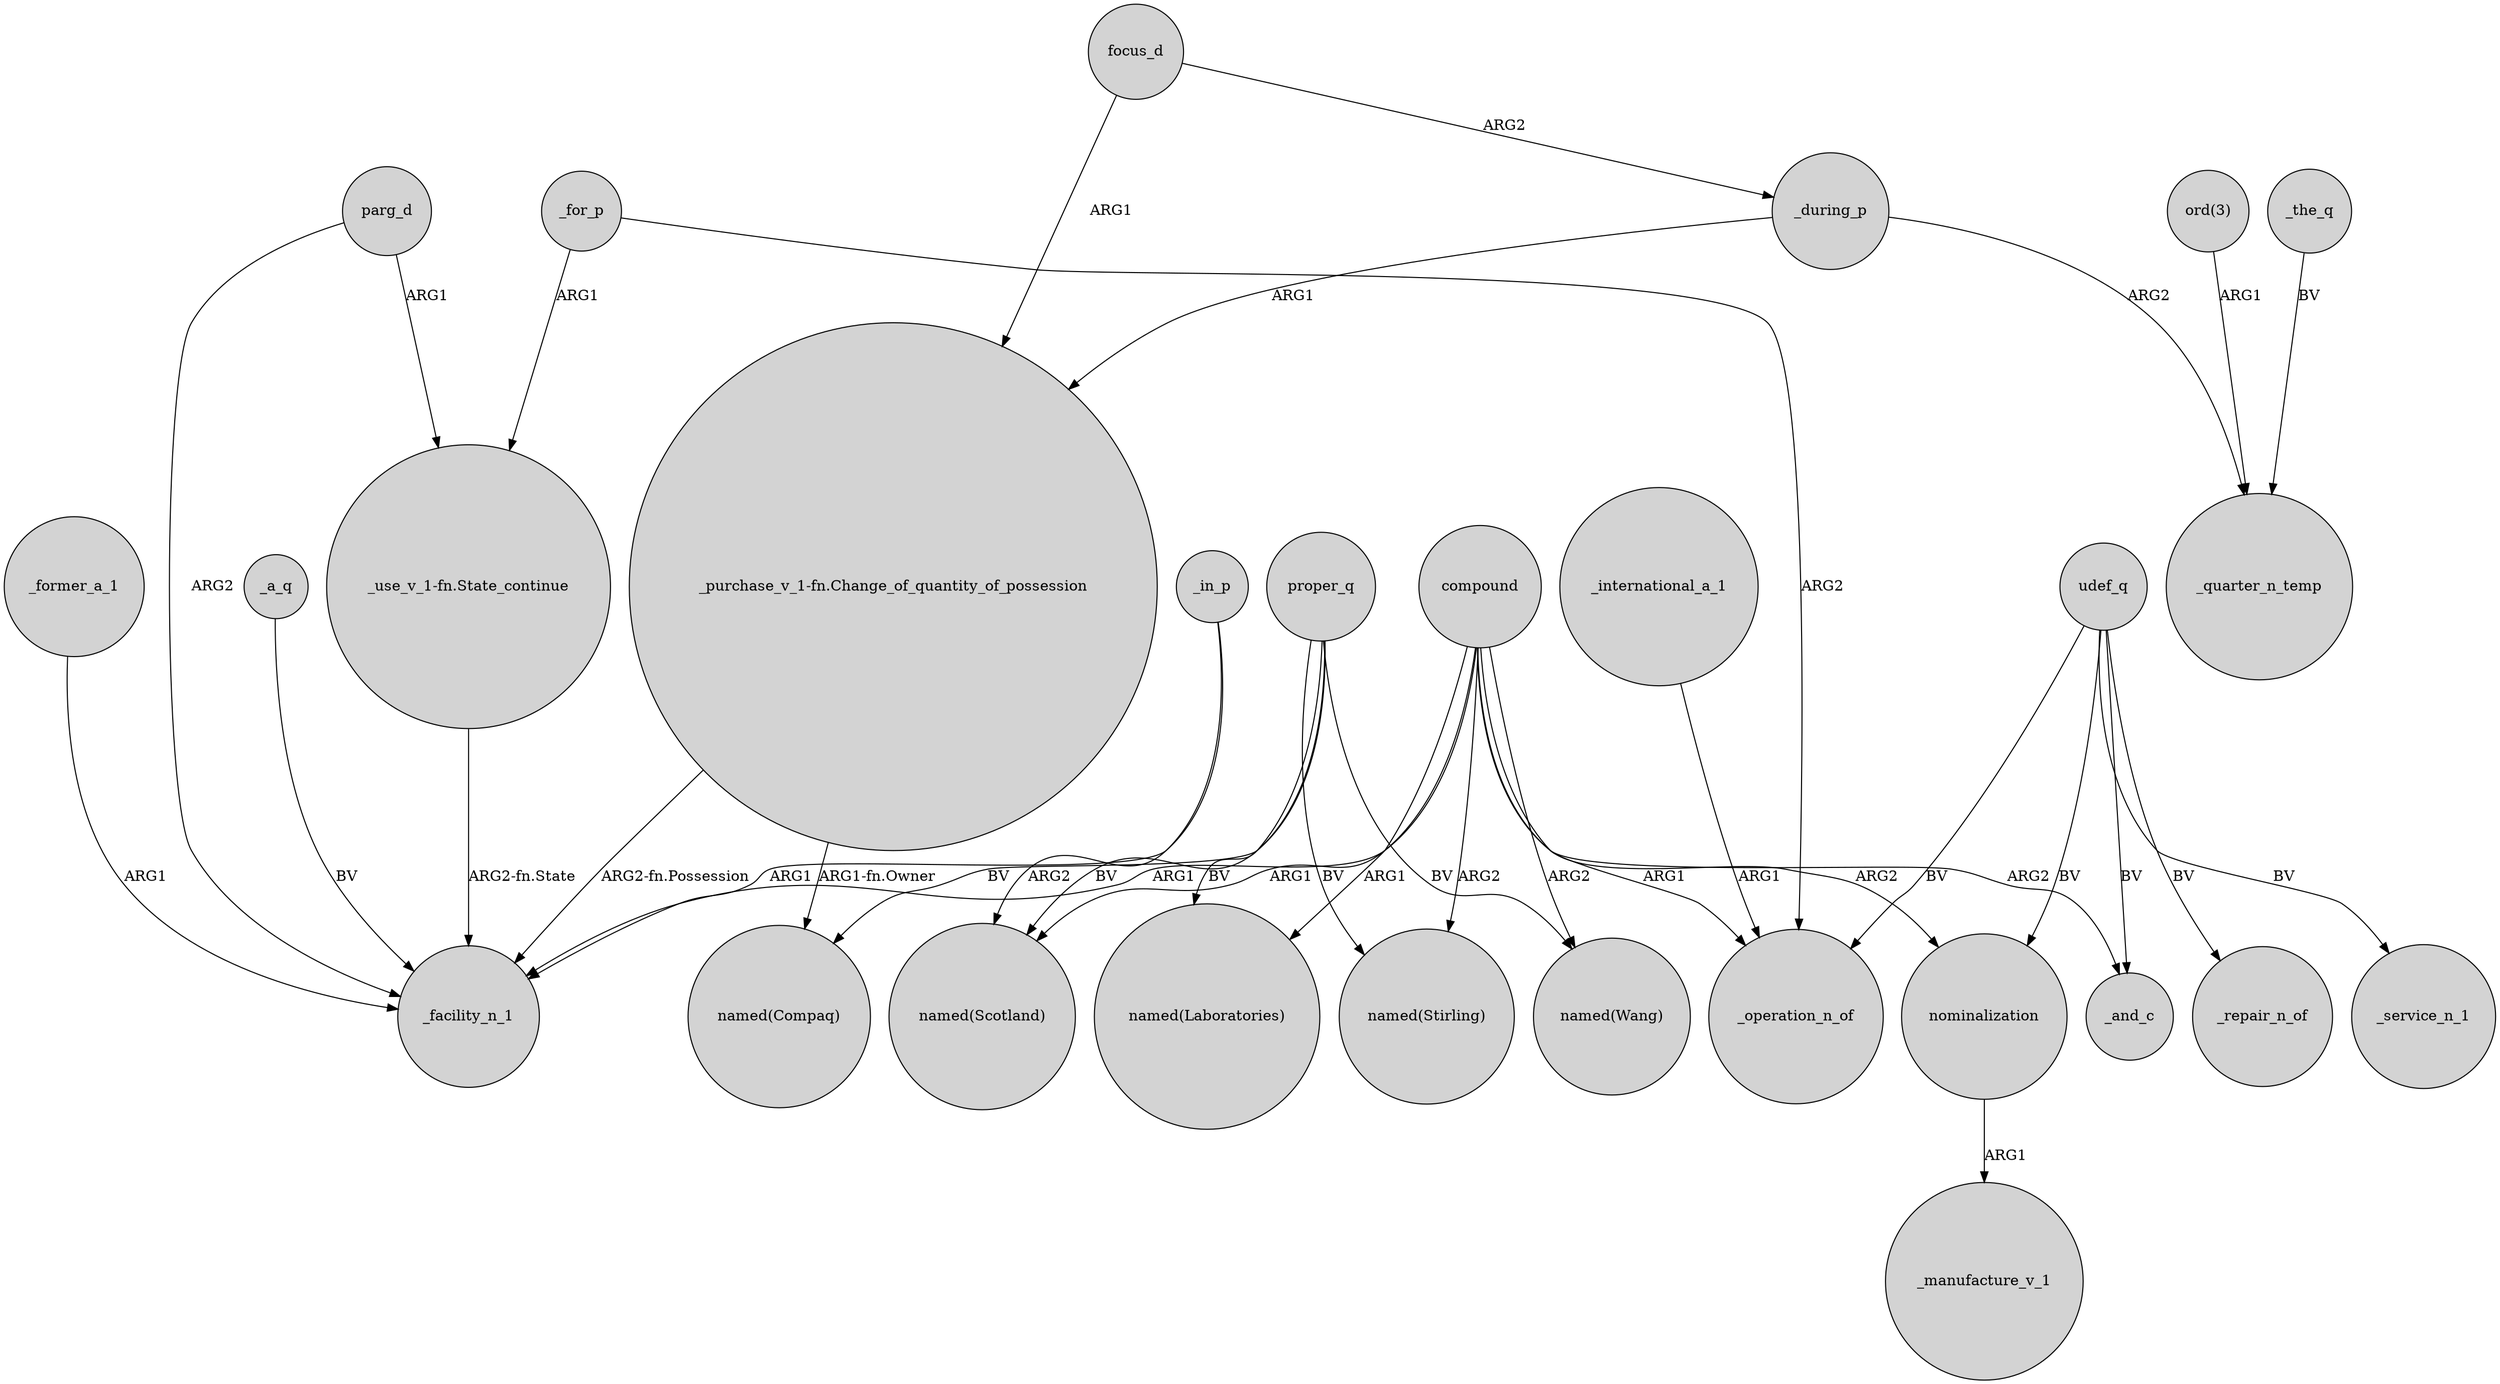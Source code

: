 digraph {
	node [shape=circle style=filled]
	_a_q -> _facility_n_1 [label=BV]
	udef_q -> _service_n_1 [label=BV]
	proper_q -> "named(Scotland)" [label=BV]
	"ord(3)" -> _quarter_n_temp [label=ARG1]
	"_purchase_v_1-fn.Change_of_quantity_of_possession" -> _facility_n_1 [label="ARG2-fn.Possession"]
	compound -> "named(Wang)" [label=ARG2]
	focus_d -> "_purchase_v_1-fn.Change_of_quantity_of_possession" [label=ARG1]
	_for_p -> "_use_v_1-fn.State_continue" [label=ARG1]
	_for_p -> _operation_n_of [label=ARG2]
	focus_d -> _during_p [label=ARG2]
	_in_p -> _facility_n_1 [label=ARG1]
	_the_q -> _quarter_n_temp [label=BV]
	udef_q -> nominalization [label=BV]
	proper_q -> "named(Wang)" [label=BV]
	compound -> "named(Stirling)" [label=ARG2]
	compound -> _operation_n_of [label=ARG1]
	parg_d -> _facility_n_1 [label=ARG2]
	compound -> _facility_n_1 [label=ARG1]
	udef_q -> _and_c [label=BV]
	compound -> _and_c [label=ARG2]
	_during_p -> "_purchase_v_1-fn.Change_of_quantity_of_possession" [label=ARG1]
	compound -> nominalization [label=ARG2]
	proper_q -> "named(Stirling)" [label=BV]
	_in_p -> "named(Scotland)" [label=ARG2]
	udef_q -> _repair_n_of [label=BV]
	udef_q -> _operation_n_of [label=BV]
	compound -> "named(Laboratories)" [label=ARG1]
	"_use_v_1-fn.State_continue" -> _facility_n_1 [label="ARG2-fn.State"]
	"_purchase_v_1-fn.Change_of_quantity_of_possession" -> "named(Compaq)" [label="ARG1-fn.Owner"]
	compound -> "named(Scotland)" [label=ARG1]
	_former_a_1 -> _facility_n_1 [label=ARG1]
	proper_q -> "named(Laboratories)" [label=BV]
	proper_q -> "named(Compaq)" [label=BV]
	parg_d -> "_use_v_1-fn.State_continue" [label=ARG1]
	nominalization -> _manufacture_v_1 [label=ARG1]
	_international_a_1 -> _operation_n_of [label=ARG1]
	_during_p -> _quarter_n_temp [label=ARG2]
}
